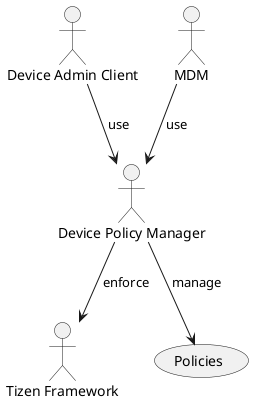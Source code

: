 @startuml
:Device Admin Client: as DPC
:Device Policy Manager: as DPM
:Tizen Framework: as Framework

DPC --> DPM :use
MDM --> DPM :use

(DPM) --> (Policies) : manage
(DPM) --> (Framework) : enforce
@enduml
